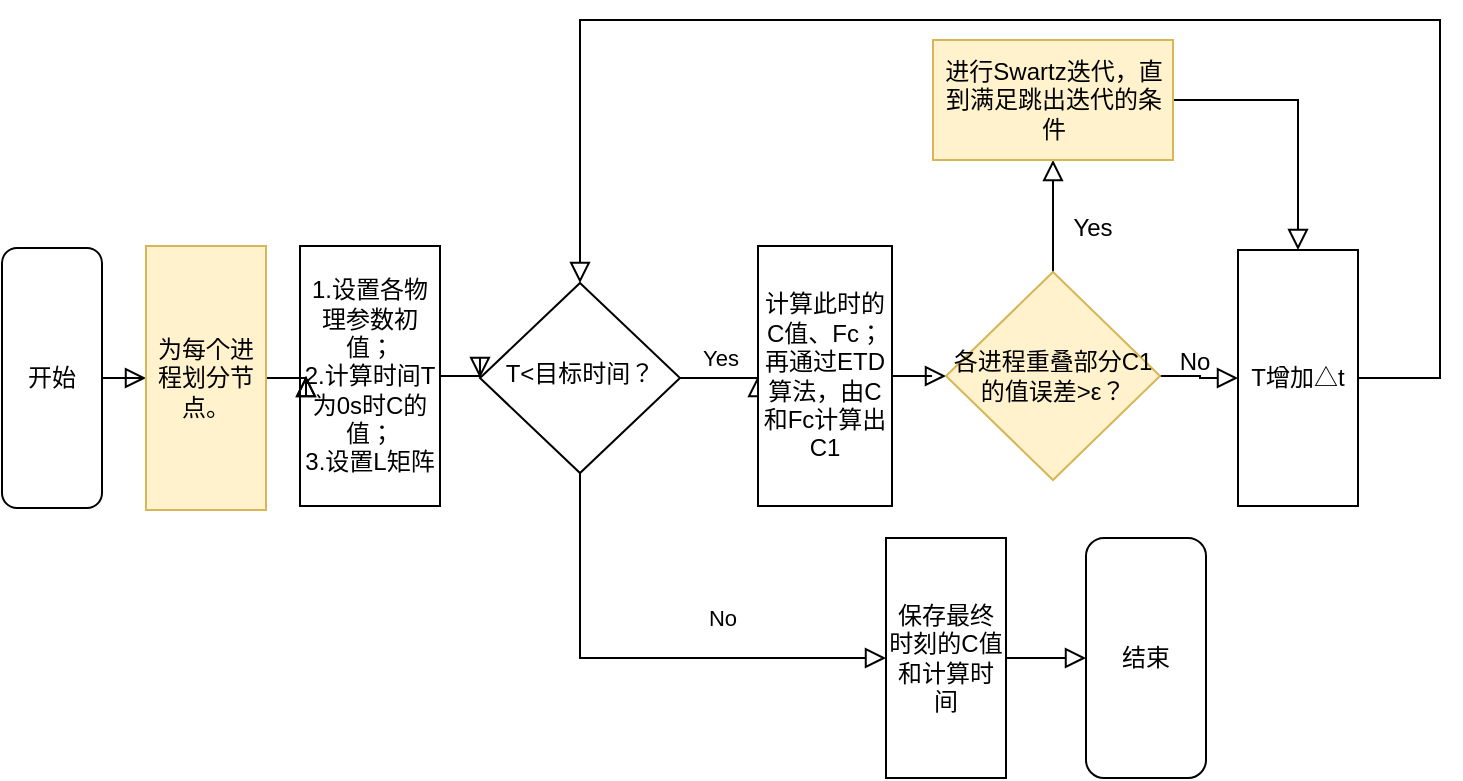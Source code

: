 <mxfile version="14.8.3" type="github">
  <diagram id="C5RBs43oDa-KdzZeNtuy" name="Page-1">
    <mxGraphModel dx="918" dy="464" grid="0" gridSize="10" guides="1" tooltips="1" connect="1" arrows="1" fold="1" page="1" pageScale="1" pageWidth="827" pageHeight="1169" math="0" shadow="0">
      <root>
        <mxCell id="WIyWlLk6GJQsqaUBKTNV-0" />
        <mxCell id="WIyWlLk6GJQsqaUBKTNV-1" parent="WIyWlLk6GJQsqaUBKTNV-0" />
        <mxCell id="WIyWlLk6GJQsqaUBKTNV-9" value="Yes" style="edgeStyle=orthogonalEdgeStyle;rounded=0;html=1;jettySize=auto;orthogonalLoop=1;fontSize=11;endArrow=block;endFill=0;endSize=8;strokeWidth=1;shadow=0;labelBackgroundColor=none;exitX=1;exitY=0.5;exitDx=0;exitDy=0;entryX=0;entryY=0.5;entryDx=0;entryDy=0;" parent="WIyWlLk6GJQsqaUBKTNV-1" source="WIyWlLk6GJQsqaUBKTNV-10" target="QoOrXVx86Krfp8fyNIvu-10" edge="1">
          <mxGeometry y="10" relative="1" as="geometry">
            <mxPoint as="offset" />
            <mxPoint x="542" y="125" as="targetPoint" />
          </mxGeometry>
        </mxCell>
        <mxCell id="QoOrXVx86Krfp8fyNIvu-43" value="" style="edgeStyle=orthogonalEdgeStyle;rounded=0;orthogonalLoop=1;jettySize=auto;html=1;shadow=0;labelBackgroundColor=none;endArrow=block;endFill=0;endSize=8;strokeWidth=1;" edge="1" parent="WIyWlLk6GJQsqaUBKTNV-1" source="WIyWlLk6GJQsqaUBKTNV-3" target="QoOrXVx86Krfp8fyNIvu-22">
          <mxGeometry relative="1" as="geometry" />
        </mxCell>
        <mxCell id="WIyWlLk6GJQsqaUBKTNV-3" value="开始" style="rounded=1;whiteSpace=wrap;html=1;fontSize=12;glass=0;strokeWidth=1;shadow=0;" parent="WIyWlLk6GJQsqaUBKTNV-1" vertex="1">
          <mxGeometry x="20" y="150" width="50" height="130" as="geometry" />
        </mxCell>
        <mxCell id="WIyWlLk6GJQsqaUBKTNV-8" value="No" style="rounded=0;html=1;jettySize=auto;orthogonalLoop=1;fontSize=11;endArrow=block;endFill=0;endSize=8;strokeWidth=1;shadow=0;labelBackgroundColor=none;edgeStyle=orthogonalEdgeStyle;exitX=0.5;exitY=1;exitDx=0;exitDy=0;entryX=0;entryY=0.5;entryDx=0;entryDy=0;" parent="WIyWlLk6GJQsqaUBKTNV-1" source="WIyWlLk6GJQsqaUBKTNV-10" target="QoOrXVx86Krfp8fyNIvu-13" edge="1">
          <mxGeometry x="0.333" y="20" relative="1" as="geometry">
            <mxPoint as="offset" />
            <mxPoint x="292" y="265" as="sourcePoint" />
            <mxPoint x="352" y="415" as="targetPoint" />
          </mxGeometry>
        </mxCell>
        <mxCell id="WIyWlLk6GJQsqaUBKTNV-10" value="T&amp;lt;目标时间？" style="rhombus;whiteSpace=wrap;html=1;shadow=0;fontFamily=Helvetica;fontSize=12;align=center;strokeWidth=1;spacing=6;spacingTop=-4;" parent="WIyWlLk6GJQsqaUBKTNV-1" vertex="1">
          <mxGeometry x="259" y="167.5" width="100" height="95" as="geometry" />
        </mxCell>
        <mxCell id="WIyWlLk6GJQsqaUBKTNV-11" value="结束" style="rounded=1;whiteSpace=wrap;html=1;fontSize=12;glass=0;strokeWidth=1;shadow=0;" parent="WIyWlLk6GJQsqaUBKTNV-1" vertex="1">
          <mxGeometry x="562" y="295" width="60" height="120" as="geometry" />
        </mxCell>
        <mxCell id="QoOrXVx86Krfp8fyNIvu-45" value="" style="edgeStyle=orthogonalEdgeStyle;rounded=0;orthogonalLoop=1;jettySize=auto;html=1;shadow=0;labelBackgroundColor=none;endArrow=block;endFill=0;endSize=8;strokeWidth=1;" edge="1" parent="WIyWlLk6GJQsqaUBKTNV-1" source="QoOrXVx86Krfp8fyNIvu-2" target="WIyWlLk6GJQsqaUBKTNV-10">
          <mxGeometry relative="1" as="geometry" />
        </mxCell>
        <mxCell id="QoOrXVx86Krfp8fyNIvu-2" value="1.设置各物理参数初值；&lt;br&gt;2.计算时间T为0s时C的值；&lt;br&gt;3.设置L矩阵" style="rounded=0;whiteSpace=wrap;html=1;" vertex="1" parent="WIyWlLk6GJQsqaUBKTNV-1">
          <mxGeometry x="169" y="149" width="70" height="130" as="geometry" />
        </mxCell>
        <mxCell id="QoOrXVx86Krfp8fyNIvu-32" value="" style="edgeStyle=orthogonalEdgeStyle;rounded=0;orthogonalLoop=1;jettySize=auto;html=1;shadow=0;labelBackgroundColor=none;endArrow=block;endFill=0;endSize=8;strokeWidth=1;" edge="1" parent="WIyWlLk6GJQsqaUBKTNV-1" source="QoOrXVx86Krfp8fyNIvu-10" target="QoOrXVx86Krfp8fyNIvu-27">
          <mxGeometry relative="1" as="geometry" />
        </mxCell>
        <mxCell id="QoOrXVx86Krfp8fyNIvu-10" value="计算此时的C值、Fc；再通过ETD算法，由C和Fc计算出C1" style="rounded=0;whiteSpace=wrap;html=1;" vertex="1" parent="WIyWlLk6GJQsqaUBKTNV-1">
          <mxGeometry x="398" y="149" width="67" height="130" as="geometry" />
        </mxCell>
        <mxCell id="QoOrXVx86Krfp8fyNIvu-16" value="" style="edgeStyle=orthogonalEdgeStyle;rounded=0;orthogonalLoop=1;jettySize=auto;html=1;shadow=0;labelBackgroundColor=none;endArrow=block;endFill=0;endSize=8;strokeWidth=1;" edge="1" parent="WIyWlLk6GJQsqaUBKTNV-1" source="QoOrXVx86Krfp8fyNIvu-13" target="WIyWlLk6GJQsqaUBKTNV-11">
          <mxGeometry relative="1" as="geometry" />
        </mxCell>
        <mxCell id="QoOrXVx86Krfp8fyNIvu-13" value="保存最终时刻的C值和计算时间" style="rounded=0;whiteSpace=wrap;html=1;" vertex="1" parent="WIyWlLk6GJQsqaUBKTNV-1">
          <mxGeometry x="462" y="295" width="60" height="120" as="geometry" />
        </mxCell>
        <mxCell id="QoOrXVx86Krfp8fyNIvu-46" style="edgeStyle=orthogonalEdgeStyle;rounded=0;orthogonalLoop=1;jettySize=auto;html=1;entryX=0.5;entryY=0;entryDx=0;entryDy=0;shadow=0;labelBackgroundColor=none;endArrow=block;endFill=0;endSize=8;strokeWidth=1;" edge="1" parent="WIyWlLk6GJQsqaUBKTNV-1" source="QoOrXVx86Krfp8fyNIvu-19" target="WIyWlLk6GJQsqaUBKTNV-10">
          <mxGeometry relative="1" as="geometry">
            <Array as="points">
              <mxPoint x="739" y="215" />
              <mxPoint x="739" y="36" />
              <mxPoint x="309" y="36" />
            </Array>
          </mxGeometry>
        </mxCell>
        <mxCell id="QoOrXVx86Krfp8fyNIvu-19" value="T增加△t" style="rounded=0;whiteSpace=wrap;html=1;" vertex="1" parent="WIyWlLk6GJQsqaUBKTNV-1">
          <mxGeometry x="638" y="151" width="60" height="128" as="geometry" />
        </mxCell>
        <mxCell id="QoOrXVx86Krfp8fyNIvu-30" value="" style="edgeStyle=orthogonalEdgeStyle;rounded=0;orthogonalLoop=1;jettySize=auto;html=1;shadow=0;labelBackgroundColor=none;endArrow=block;endFill=0;endSize=8;strokeWidth=1;" edge="1" parent="WIyWlLk6GJQsqaUBKTNV-1" source="QoOrXVx86Krfp8fyNIvu-22" target="QoOrXVx86Krfp8fyNIvu-2">
          <mxGeometry relative="1" as="geometry" />
        </mxCell>
        <mxCell id="QoOrXVx86Krfp8fyNIvu-44" value="" style="edgeStyle=orthogonalEdgeStyle;rounded=0;orthogonalLoop=1;jettySize=auto;html=1;shadow=0;labelBackgroundColor=none;endArrow=block;endFill=0;endSize=8;strokeWidth=1;" edge="1" parent="WIyWlLk6GJQsqaUBKTNV-1" source="QoOrXVx86Krfp8fyNIvu-22" target="QoOrXVx86Krfp8fyNIvu-2">
          <mxGeometry relative="1" as="geometry" />
        </mxCell>
        <mxCell id="QoOrXVx86Krfp8fyNIvu-22" value="为每个进程划分节点。" style="rounded=0;whiteSpace=wrap;html=1;fillColor=#fff2cc;strokeColor=#d6b656;" vertex="1" parent="WIyWlLk6GJQsqaUBKTNV-1">
          <mxGeometry x="92" y="149" width="60" height="132" as="geometry" />
        </mxCell>
        <mxCell id="QoOrXVx86Krfp8fyNIvu-35" value="" style="edgeStyle=orthogonalEdgeStyle;rounded=0;orthogonalLoop=1;jettySize=auto;html=1;shadow=0;labelBackgroundColor=none;endArrow=block;endFill=0;endSize=8;strokeWidth=1;" edge="1" parent="WIyWlLk6GJQsqaUBKTNV-1" source="QoOrXVx86Krfp8fyNIvu-27" target="QoOrXVx86Krfp8fyNIvu-34">
          <mxGeometry relative="1" as="geometry" />
        </mxCell>
        <mxCell id="QoOrXVx86Krfp8fyNIvu-38" value="" style="edgeStyle=orthogonalEdgeStyle;rounded=0;orthogonalLoop=1;jettySize=auto;html=1;shadow=0;labelBackgroundColor=none;endArrow=block;endFill=0;endSize=8;strokeWidth=1;" edge="1" parent="WIyWlLk6GJQsqaUBKTNV-1" source="QoOrXVx86Krfp8fyNIvu-27" target="QoOrXVx86Krfp8fyNIvu-19">
          <mxGeometry relative="1" as="geometry" />
        </mxCell>
        <mxCell id="QoOrXVx86Krfp8fyNIvu-27" value="&lt;span&gt;各进程重叠部分C1的值误差&amp;gt;ε？&lt;/span&gt;" style="rhombus;whiteSpace=wrap;html=1;rounded=0;strokeColor=#d6b656;fillColor=#fff2cc;" vertex="1" parent="WIyWlLk6GJQsqaUBKTNV-1">
          <mxGeometry x="492" y="162" width="107" height="104" as="geometry" />
        </mxCell>
        <mxCell id="QoOrXVx86Krfp8fyNIvu-40" style="edgeStyle=orthogonalEdgeStyle;rounded=0;orthogonalLoop=1;jettySize=auto;html=1;exitX=1;exitY=0.5;exitDx=0;exitDy=0;shadow=0;labelBackgroundColor=none;endArrow=block;endFill=0;endSize=8;strokeWidth=1;" edge="1" parent="WIyWlLk6GJQsqaUBKTNV-1" source="QoOrXVx86Krfp8fyNIvu-34" target="QoOrXVx86Krfp8fyNIvu-19">
          <mxGeometry relative="1" as="geometry" />
        </mxCell>
        <mxCell id="QoOrXVx86Krfp8fyNIvu-34" value="进行Swartz迭代，直到满足跳出迭代的条件" style="whiteSpace=wrap;html=1;rounded=0;strokeColor=#d6b656;fillColor=#fff2cc;" vertex="1" parent="WIyWlLk6GJQsqaUBKTNV-1">
          <mxGeometry x="485.5" y="46" width="120" height="60" as="geometry" />
        </mxCell>
        <mxCell id="QoOrXVx86Krfp8fyNIvu-37" value="Yes" style="text;html=1;align=center;verticalAlign=middle;resizable=0;points=[];autosize=1;strokeColor=none;" vertex="1" parent="WIyWlLk6GJQsqaUBKTNV-1">
          <mxGeometry x="550" y="131" width="30" height="18" as="geometry" />
        </mxCell>
        <mxCell id="QoOrXVx86Krfp8fyNIvu-39" value="No" style="text;html=1;align=center;verticalAlign=middle;resizable=0;points=[];autosize=1;strokeColor=none;" vertex="1" parent="WIyWlLk6GJQsqaUBKTNV-1">
          <mxGeometry x="603" y="198" width="25" height="18" as="geometry" />
        </mxCell>
      </root>
    </mxGraphModel>
  </diagram>
</mxfile>

